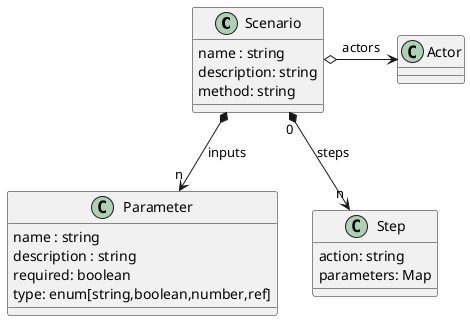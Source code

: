 @startuml

class Scenario {
    name : string
    description: string
    method: string
}
class Parameter {
    name : string
    description : string
    required: boolean
    type: enum[string,boolean,number,ref]
}
class Actor {
}
class Step {
    action: string
    parameters: Map
}

Scenario o-> Actor : actors
Scenario "0" *--> "n" Step : steps
Scenario *--> "n" Parameter : inputs

@enduml
